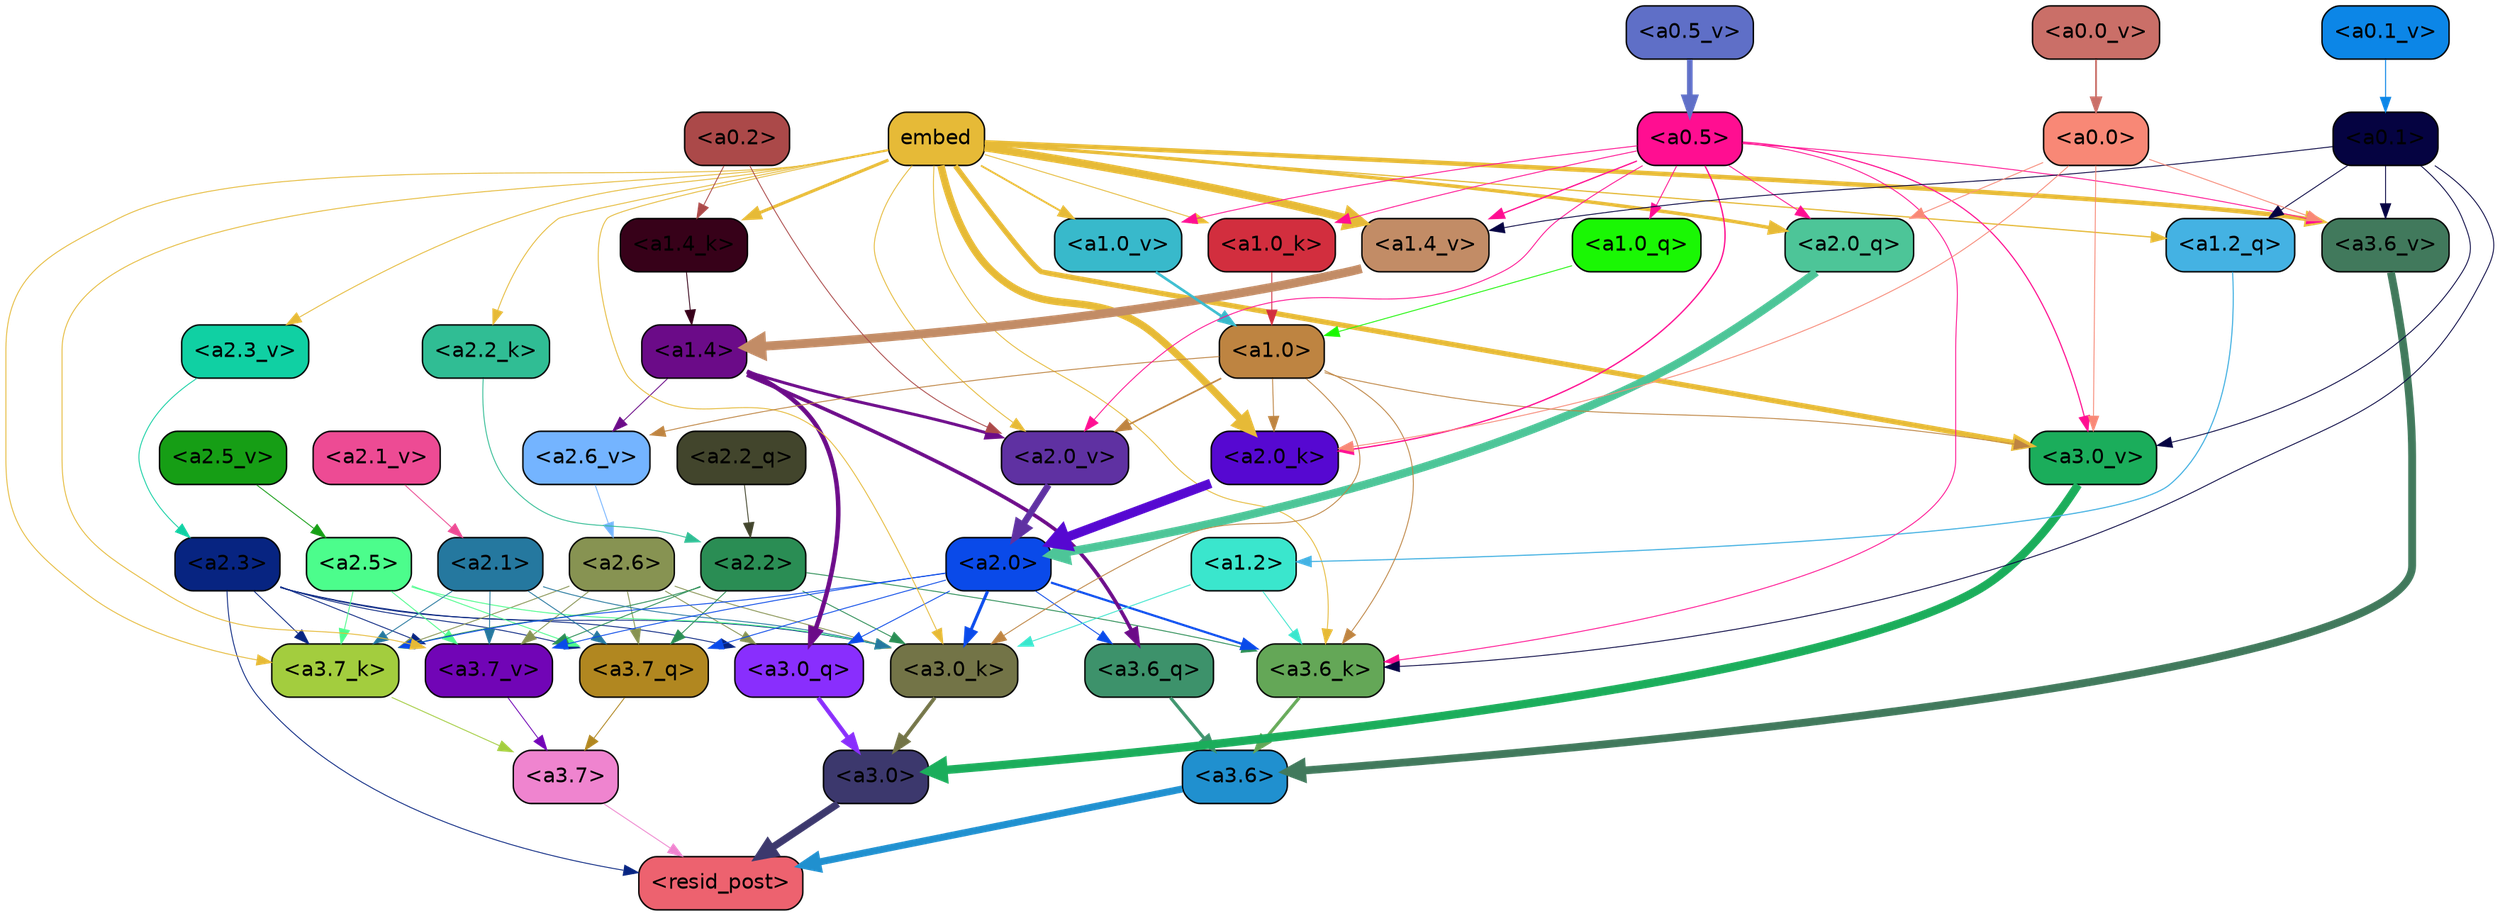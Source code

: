 strict digraph "" {
	graph [bgcolor=transparent,
		layout=dot,
		overlap=false,
		splines=true
	];
	"<a3.7>"	[color=black,
		fillcolor="#ef84cf",
		fontname=Helvetica,
		shape=box,
		style="filled, rounded"];
	"<resid_post>"	[color=black,
		fillcolor="#ed626f",
		fontname=Helvetica,
		shape=box,
		style="filled, rounded"];
	"<a3.7>" -> "<resid_post>"	[color="#ef84cf",
		penwidth=0.6];
	"<a3.6>"	[color=black,
		fillcolor="#2090cf",
		fontname=Helvetica,
		shape=box,
		style="filled, rounded"];
	"<a3.6>" -> "<resid_post>"	[color="#2090cf",
		penwidth=4.7534414529800415];
	"<a3.0>"	[color=black,
		fillcolor="#3c386d",
		fontname=Helvetica,
		shape=box,
		style="filled, rounded"];
	"<a3.0>" -> "<resid_post>"	[color="#3c386d",
		penwidth=4.898576855659485];
	"<a2.3>"	[color=black,
		fillcolor="#072481",
		fontname=Helvetica,
		shape=box,
		style="filled, rounded"];
	"<a2.3>" -> "<resid_post>"	[color="#072481",
		penwidth=0.6];
	"<a3.7_q>"	[color=black,
		fillcolor="#b18720",
		fontname=Helvetica,
		shape=box,
		style="filled, rounded"];
	"<a2.3>" -> "<a3.7_q>"	[color="#072481",
		penwidth=0.6];
	"<a3.0_q>"	[color=black,
		fillcolor="#892efd",
		fontname=Helvetica,
		shape=box,
		style="filled, rounded"];
	"<a2.3>" -> "<a3.0_q>"	[color="#072481",
		penwidth=0.6];
	"<a3.7_k>"	[color=black,
		fillcolor="#a3cd3e",
		fontname=Helvetica,
		shape=box,
		style="filled, rounded"];
	"<a2.3>" -> "<a3.7_k>"	[color="#072481",
		penwidth=0.6];
	"<a3.0_k>"	[color=black,
		fillcolor="#737447",
		fontname=Helvetica,
		shape=box,
		style="filled, rounded"];
	"<a2.3>" -> "<a3.0_k>"	[color="#072481",
		penwidth=0.6];
	"<a3.7_v>"	[color=black,
		fillcolor="#7105b6",
		fontname=Helvetica,
		shape=box,
		style="filled, rounded"];
	"<a2.3>" -> "<a3.7_v>"	[color="#072481",
		penwidth=0.6];
	"<a3.7_q>" -> "<a3.7>"	[color="#b18720",
		penwidth=0.6];
	"<a3.6_q>"	[color=black,
		fillcolor="#3d926b",
		fontname=Helvetica,
		shape=box,
		style="filled, rounded"];
	"<a3.6_q>" -> "<a3.6>"	[color="#3d926b",
		penwidth=2.160832464694977];
	"<a3.0_q>" -> "<a3.0>"	[color="#892efd",
		penwidth=2.870753765106201];
	"<a3.7_k>" -> "<a3.7>"	[color="#a3cd3e",
		penwidth=0.6];
	"<a3.6_k>"	[color=black,
		fillcolor="#64a757",
		fontname=Helvetica,
		shape=box,
		style="filled, rounded"];
	"<a3.6_k>" -> "<a3.6>"	[color="#64a757",
		penwidth=2.13908451795578];
	"<a3.0_k>" -> "<a3.0>"	[color="#737447",
		penwidth=2.520303964614868];
	"<a3.7_v>" -> "<a3.7>"	[color="#7105b6",
		penwidth=0.6];
	"<a3.6_v>"	[color=black,
		fillcolor="#41795c",
		fontname=Helvetica,
		shape=box,
		style="filled, rounded"];
	"<a3.6_v>" -> "<a3.6>"	[color="#41795c",
		penwidth=5.297133803367615];
	"<a3.0_v>"	[color=black,
		fillcolor="#1bad5b",
		fontname=Helvetica,
		shape=box,
		style="filled, rounded"];
	"<a3.0_v>" -> "<a3.0>"	[color="#1bad5b",
		penwidth=5.680712580680847];
	"<a2.6>"	[color=black,
		fillcolor="#879352",
		fontname=Helvetica,
		shape=box,
		style="filled, rounded"];
	"<a2.6>" -> "<a3.7_q>"	[color="#879352",
		penwidth=0.6];
	"<a2.6>" -> "<a3.0_q>"	[color="#879352",
		penwidth=0.6];
	"<a2.6>" -> "<a3.7_k>"	[color="#879352",
		penwidth=0.6];
	"<a2.6>" -> "<a3.0_k>"	[color="#879352",
		penwidth=0.6];
	"<a2.6>" -> "<a3.7_v>"	[color="#879352",
		penwidth=0.6];
	"<a2.5>"	[color=black,
		fillcolor="#4cfd8c",
		fontname=Helvetica,
		shape=box,
		style="filled, rounded"];
	"<a2.5>" -> "<a3.7_q>"	[color="#4cfd8c",
		penwidth=0.6];
	"<a2.5>" -> "<a3.7_k>"	[color="#4cfd8c",
		penwidth=0.6];
	"<a2.5>" -> "<a3.0_k>"	[color="#4cfd8c",
		penwidth=0.6];
	"<a2.5>" -> "<a3.7_v>"	[color="#4cfd8c",
		penwidth=0.6];
	"<a2.2>"	[color=black,
		fillcolor="#2a8d54",
		fontname=Helvetica,
		shape=box,
		style="filled, rounded"];
	"<a2.2>" -> "<a3.7_q>"	[color="#2a8d54",
		penwidth=0.6];
	"<a2.2>" -> "<a3.7_k>"	[color="#2a8d54",
		penwidth=0.6];
	"<a2.2>" -> "<a3.6_k>"	[color="#2a8d54",
		penwidth=0.6];
	"<a2.2>" -> "<a3.0_k>"	[color="#2a8d54",
		penwidth=0.6];
	"<a2.2>" -> "<a3.7_v>"	[color="#2a8d54",
		penwidth=0.6];
	"<a2.1>"	[color=black,
		fillcolor="#25789f",
		fontname=Helvetica,
		shape=box,
		style="filled, rounded"];
	"<a2.1>" -> "<a3.7_q>"	[color="#25789f",
		penwidth=0.6];
	"<a2.1>" -> "<a3.7_k>"	[color="#25789f",
		penwidth=0.6];
	"<a2.1>" -> "<a3.0_k>"	[color="#25789f",
		penwidth=0.6];
	"<a2.1>" -> "<a3.7_v>"	[color="#25789f",
		penwidth=0.6];
	"<a2.0>"	[color=black,
		fillcolor="#0a4ae9",
		fontname=Helvetica,
		shape=box,
		style="filled, rounded"];
	"<a2.0>" -> "<a3.7_q>"	[color="#0a4ae9",
		penwidth=0.6];
	"<a2.0>" -> "<a3.6_q>"	[color="#0a4ae9",
		penwidth=0.6];
	"<a2.0>" -> "<a3.0_q>"	[color="#0a4ae9",
		penwidth=0.6];
	"<a2.0>" -> "<a3.7_k>"	[color="#0a4ae9",
		penwidth=0.6];
	"<a2.0>" -> "<a3.6_k>"	[color="#0a4ae9",
		penwidth=1.4807794839143753];
	"<a2.0>" -> "<a3.0_k>"	[color="#0a4ae9",
		penwidth=2.095262974500656];
	"<a2.0>" -> "<a3.7_v>"	[color="#0a4ae9",
		penwidth=0.6];
	"<a1.4>"	[color=black,
		fillcolor="#6b0b88",
		fontname=Helvetica,
		shape=box,
		style="filled, rounded"];
	"<a1.4>" -> "<a3.6_q>"	[color="#6b0b88",
		penwidth=2.425799250602722];
	"<a1.4>" -> "<a3.0_q>"	[color="#6b0b88",
		penwidth=3.0341034531593323];
	"<a2.6_v>"	[color=black,
		fillcolor="#74b4ff",
		fontname=Helvetica,
		shape=box,
		style="filled, rounded"];
	"<a1.4>" -> "<a2.6_v>"	[color="#6b0b88",
		penwidth=0.6];
	"<a2.0_v>"	[color=black,
		fillcolor="#5f31a2",
		fontname=Helvetica,
		shape=box,
		style="filled, rounded"];
	"<a1.4>" -> "<a2.0_v>"	[color="#6b0b88",
		penwidth=2.007302835583687];
	embed	[color=black,
		fillcolor="#e6ba37",
		fontname=Helvetica,
		shape=box,
		style="filled, rounded"];
	embed -> "<a3.7_k>"	[color="#e6ba37",
		penwidth=0.6];
	embed -> "<a3.6_k>"	[color="#e6ba37",
		penwidth=0.6];
	embed -> "<a3.0_k>"	[color="#e6ba37",
		penwidth=0.6];
	embed -> "<a3.7_v>"	[color="#e6ba37",
		penwidth=0.6];
	embed -> "<a3.6_v>"	[color="#e6ba37",
		penwidth=3.067279100418091];
	embed -> "<a3.0_v>"	[color="#e6ba37",
		penwidth=3.5202720761299133];
	"<a2.0_q>"	[color=black,
		fillcolor="#4dc598",
		fontname=Helvetica,
		shape=box,
		style="filled, rounded"];
	embed -> "<a2.0_q>"	[color="#e6ba37",
		penwidth=2.339468687772751];
	"<a2.2_k>"	[color=black,
		fillcolor="#30bd94",
		fontname=Helvetica,
		shape=box,
		style="filled, rounded"];
	embed -> "<a2.2_k>"	[color="#e6ba37",
		penwidth=0.6];
	"<a2.0_k>"	[color=black,
		fillcolor="#5608d1",
		fontname=Helvetica,
		shape=box,
		style="filled, rounded"];
	embed -> "<a2.0_k>"	[color="#e6ba37",
		penwidth=4.9759310483932495];
	"<a2.3_v>"	[color=black,
		fillcolor="#10d0a3",
		fontname=Helvetica,
		shape=box,
		style="filled, rounded"];
	embed -> "<a2.3_v>"	[color="#e6ba37",
		penwidth=0.6];
	embed -> "<a2.0_v>"	[color="#e6ba37",
		penwidth=0.6];
	"<a1.2_q>"	[color=black,
		fillcolor="#44b2e3",
		fontname=Helvetica,
		shape=box,
		style="filled, rounded"];
	embed -> "<a1.2_q>"	[color="#e6ba37",
		penwidth=0.8262195587158203];
	"<a1.4_k>"	[color=black,
		fillcolor="#370119",
		fontname=Helvetica,
		shape=box,
		style="filled, rounded"];
	embed -> "<a1.4_k>"	[color="#e6ba37",
		penwidth=2.0715588331222534];
	"<a1.0_k>"	[color=black,
		fillcolor="#d22e3e",
		fontname=Helvetica,
		shape=box,
		style="filled, rounded"];
	embed -> "<a1.0_k>"	[color="#e6ba37",
		penwidth=0.6];
	"<a1.4_v>"	[color=black,
		fillcolor="#c28c66",
		fontname=Helvetica,
		shape=box,
		style="filled, rounded"];
	embed -> "<a1.4_v>"	[color="#e6ba37",
		penwidth=5.3763720989227295];
	"<a1.0_v>"	[color=black,
		fillcolor="#38b9cb",
		fontname=Helvetica,
		shape=box,
		style="filled, rounded"];
	embed -> "<a1.0_v>"	[color="#e6ba37",
		penwidth=1.232791244983673];
	"<a1.2>"	[color=black,
		fillcolor="#3ae6cd",
		fontname=Helvetica,
		shape=box,
		style="filled, rounded"];
	"<a1.2>" -> "<a3.6_k>"	[color="#3ae6cd",
		penwidth=0.6];
	"<a1.2>" -> "<a3.0_k>"	[color="#3ae6cd",
		penwidth=0.6];
	"<a1.0>"	[color=black,
		fillcolor="#be8441",
		fontname=Helvetica,
		shape=box,
		style="filled, rounded"];
	"<a1.0>" -> "<a3.6_k>"	[color="#be8441",
		penwidth=0.6];
	"<a1.0>" -> "<a3.0_k>"	[color="#be8441",
		penwidth=0.6];
	"<a1.0>" -> "<a3.0_v>"	[color="#be8441",
		penwidth=0.6];
	"<a1.0>" -> "<a2.0_k>"	[color="#be8441",
		penwidth=0.6];
	"<a1.0>" -> "<a2.6_v>"	[color="#be8441",
		penwidth=0.6];
	"<a1.0>" -> "<a2.0_v>"	[color="#be8441",
		penwidth=1.0943371653556824];
	"<a0.5>"	[color=black,
		fillcolor="#ff0e91",
		fontname=Helvetica,
		shape=box,
		style="filled, rounded"];
	"<a0.5>" -> "<a3.6_k>"	[color="#ff0e91",
		penwidth=0.6];
	"<a0.5>" -> "<a3.6_v>"	[color="#ff0e91",
		penwidth=0.6];
	"<a0.5>" -> "<a3.0_v>"	[color="#ff0e91",
		penwidth=0.764040544629097];
	"<a0.5>" -> "<a2.0_q>"	[color="#ff0e91",
		penwidth=0.6];
	"<a0.5>" -> "<a2.0_k>"	[color="#ff0e91",
		penwidth=0.8956001400947571];
	"<a0.5>" -> "<a2.0_v>"	[color="#ff0e91",
		penwidth=0.6];
	"<a1.0_q>"	[color=black,
		fillcolor="#1af704",
		fontname=Helvetica,
		shape=box,
		style="filled, rounded"];
	"<a0.5>" -> "<a1.0_q>"	[color="#ff0e91",
		penwidth=0.6];
	"<a0.5>" -> "<a1.0_k>"	[color="#ff0e91",
		penwidth=0.6];
	"<a0.5>" -> "<a1.4_v>"	[color="#ff0e91",
		penwidth=0.8774083852767944];
	"<a0.5>" -> "<a1.0_v>"	[color="#ff0e91",
		penwidth=0.6];
	"<a0.1>"	[color=black,
		fillcolor="#050341",
		fontname=Helvetica,
		shape=box,
		style="filled, rounded"];
	"<a0.1>" -> "<a3.6_k>"	[color="#050341",
		penwidth=0.6];
	"<a0.1>" -> "<a3.6_v>"	[color="#050341",
		penwidth=0.6];
	"<a0.1>" -> "<a3.0_v>"	[color="#050341",
		penwidth=0.6];
	"<a0.1>" -> "<a1.2_q>"	[color="#050341",
		penwidth=0.6];
	"<a0.1>" -> "<a1.4_v>"	[color="#050341",
		penwidth=0.6];
	"<a0.0>"	[color=black,
		fillcolor="#f88876",
		fontname=Helvetica,
		shape=box,
		style="filled, rounded"];
	"<a0.0>" -> "<a3.6_v>"	[color="#f88876",
		penwidth=0.6];
	"<a0.0>" -> "<a3.0_v>"	[color="#f88876",
		penwidth=0.6];
	"<a0.0>" -> "<a2.0_q>"	[color="#f88876",
		penwidth=0.6];
	"<a0.0>" -> "<a2.0_k>"	[color="#f88876",
		penwidth=0.6];
	"<a2.2_q>"	[color=black,
		fillcolor="#42452c",
		fontname=Helvetica,
		shape=box,
		style="filled, rounded"];
	"<a2.2_q>" -> "<a2.2>"	[color="#42452c",
		penwidth=0.6];
	"<a2.0_q>" -> "<a2.0>"	[color="#4dc598",
		penwidth=5.606565475463867];
	"<a2.2_k>" -> "<a2.2>"	[color="#30bd94",
		penwidth=0.6];
	"<a2.0_k>" -> "<a2.0>"	[color="#5608d1",
		penwidth=6.344284534454346];
	"<a2.6_v>" -> "<a2.6>"	[color="#74b4ff",
		penwidth=0.6];
	"<a2.5_v>"	[color=black,
		fillcolor="#169e15",
		fontname=Helvetica,
		shape=box,
		style="filled, rounded"];
	"<a2.5_v>" -> "<a2.5>"	[color="#169e15",
		penwidth=0.6];
	"<a2.3_v>" -> "<a2.3>"	[color="#10d0a3",
		penwidth=0.6];
	"<a2.1_v>"	[color=black,
		fillcolor="#ed4b94",
		fontname=Helvetica,
		shape=box,
		style="filled, rounded"];
	"<a2.1_v>" -> "<a2.1>"	[color="#ed4b94",
		penwidth=0.6];
	"<a2.0_v>" -> "<a2.0>"	[color="#5f31a2",
		penwidth=4.422677040100098];
	"<a0.2>"	[color=black,
		fillcolor="#ab4949",
		fontname=Helvetica,
		shape=box,
		style="filled, rounded"];
	"<a0.2>" -> "<a2.0_v>"	[color="#ab4949",
		penwidth=0.6];
	"<a0.2>" -> "<a1.4_k>"	[color="#ab4949",
		penwidth=0.6];
	"<a1.2_q>" -> "<a1.2>"	[color="#44b2e3",
		penwidth=0.7570515871047974];
	"<a1.0_q>" -> "<a1.0>"	[color="#1af704",
		penwidth=0.6];
	"<a1.4_k>" -> "<a1.4>"	[color="#370119",
		penwidth=0.6];
	"<a1.0_k>" -> "<a1.0>"	[color="#d22e3e",
		penwidth=0.6];
	"<a1.4_v>" -> "<a1.4>"	[color="#c28c66",
		penwidth=6.0194467306137085];
	"<a1.0_v>" -> "<a1.0>"	[color="#38b9cb",
		penwidth=1.738280937075615];
	"<a0.5_v>"	[color=black,
		fillcolor="#5f6fc7",
		fontname=Helvetica,
		shape=box,
		style="filled, rounded"];
	"<a0.5_v>" -> "<a0.5>"	[color="#5f6fc7",
		penwidth=3.7962711341679096];
	"<a0.1_v>"	[color=black,
		fillcolor="#0c86e7",
		fontname=Helvetica,
		shape=box,
		style="filled, rounded"];
	"<a0.1_v>" -> "<a0.1>"	[color="#0c86e7",
		penwidth=0.6802752017974854];
	"<a0.0_v>"	[color=black,
		fillcolor="#ca6f68",
		fontname=Helvetica,
		shape=box,
		style="filled, rounded"];
	"<a0.0_v>" -> "<a0.0>"	[color="#ca6f68",
		penwidth=1.1918113231658936];
}
